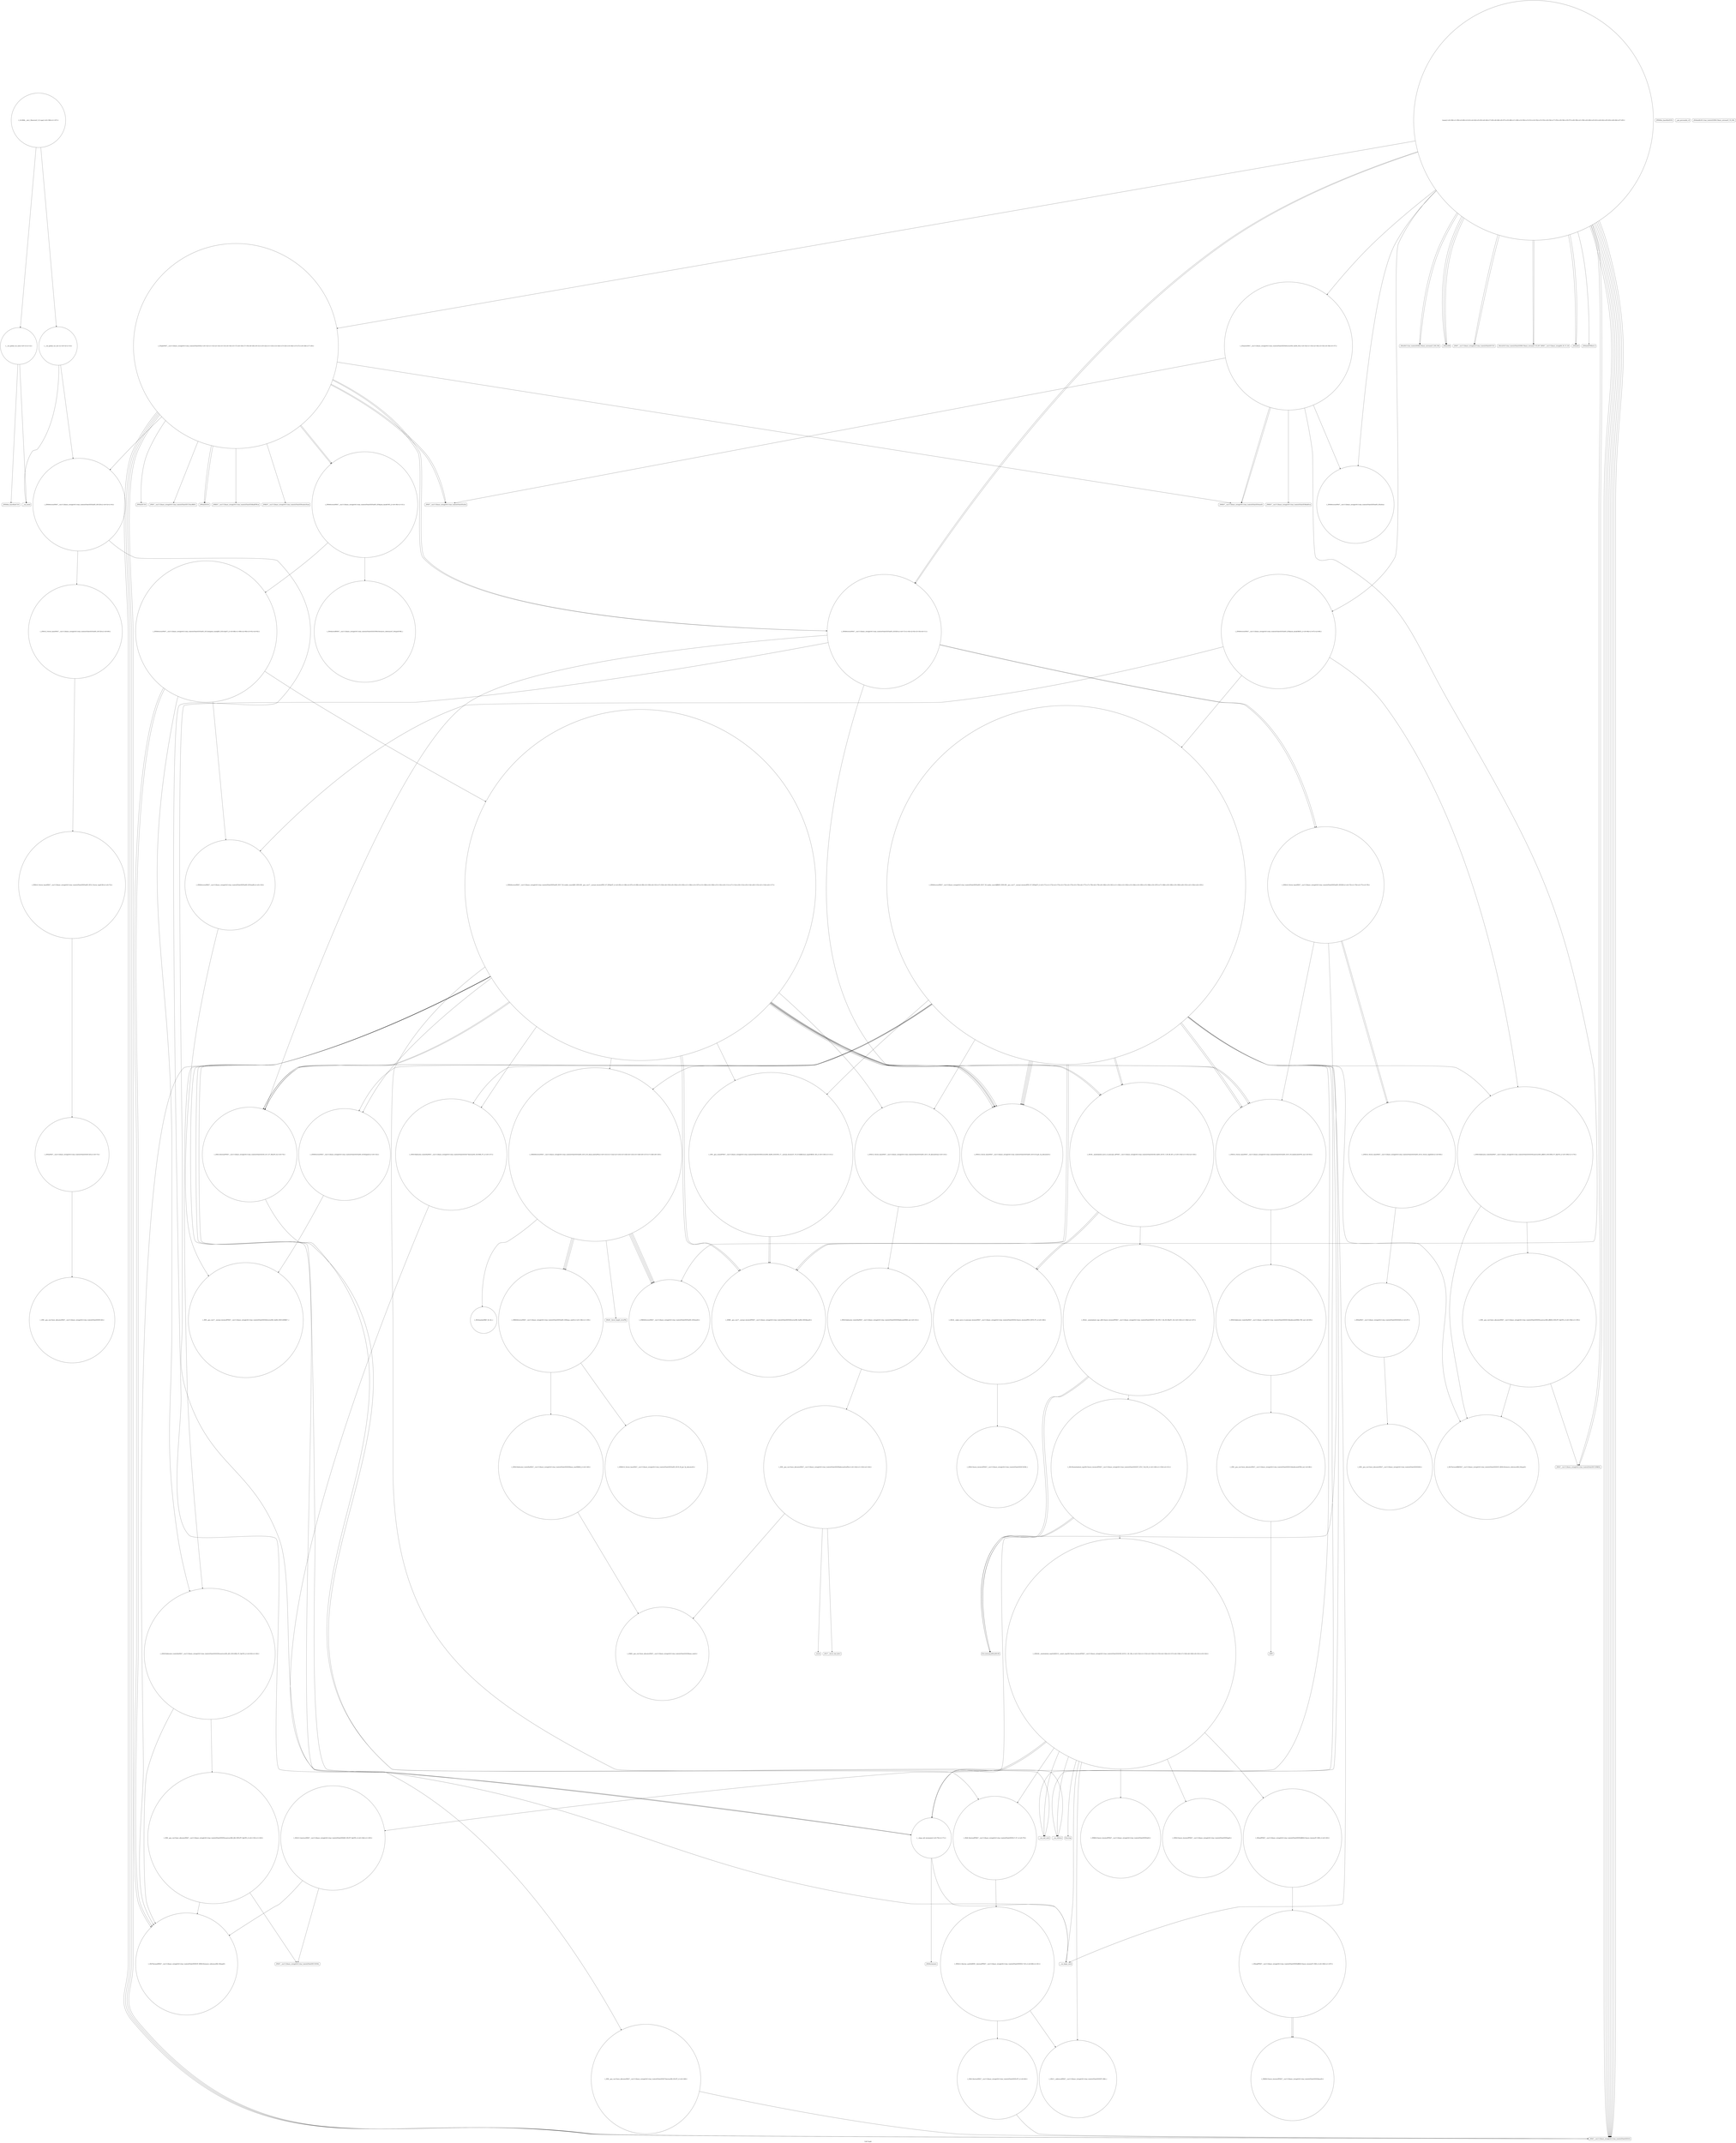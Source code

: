 digraph "Call Graph" {
	label="Call Graph";

	Node0x55f2ba356830 [shape=record,shape=circle,label="{__cxx_global_var_init|{<s0>1|<s1>2}}"];
	Node0x55f2ba356830:s0 -> Node0x55f2ba3568b0[color=black];
	Node0x55f2ba356830:s1 -> Node0x55f2ba553060[color=black];
	Node0x55f2ba556c00 [shape=record,shape=Mrecord,label="{llvm.trap}"];
	Node0x55f2ba553260 [shape=record,shape=circle,label="{_Z5splitNSt7__cxx1112basic_stringIcSt11char_traitsIcESaIcEEE|{<s0>12|<s1>13|<s2>14|<s3>15|<s4>16|<s5>17|<s6>18|<s7>19|<s8>20|<s9>21|<s10>22|<s11>23|<s12>24|<s13>25|<s14>26|<s15>27|<s16>28|<s17>29}}"];
	Node0x55f2ba553260:s0 -> Node0x55f2ba553160[color=black];
	Node0x55f2ba553260:s1 -> Node0x55f2ba5532e0[color=black];
	Node0x55f2ba553260:s2 -> Node0x55f2ba553360[color=black];
	Node0x55f2ba553260:s3 -> Node0x55f2ba553360[color=black];
	Node0x55f2ba553260:s4 -> Node0x55f2ba5534e0[color=black];
	Node0x55f2ba553260:s5 -> Node0x55f2ba553560[color=black];
	Node0x55f2ba553260:s6 -> Node0x55f2ba553460[color=black];
	Node0x55f2ba553260:s7 -> Node0x55f2ba5535e0[color=black];
	Node0x55f2ba553260:s8 -> Node0x55f2ba553660[color=black];
	Node0x55f2ba553260:s9 -> Node0x55f2ba5535e0[color=black];
	Node0x55f2ba553260:s10 -> Node0x55f2ba553660[color=black];
	Node0x55f2ba553260:s11 -> Node0x55f2ba5536e0[color=black];
	Node0x55f2ba553260:s12 -> Node0x55f2ba553760[color=black];
	Node0x55f2ba553260:s13 -> Node0x55f2ba553460[color=black];
	Node0x55f2ba553260:s14 -> Node0x55f2ba5535e0[color=black];
	Node0x55f2ba553260:s15 -> Node0x55f2ba5535e0[color=black];
	Node0x55f2ba553260:s16 -> Node0x55f2ba5531e0[color=black];
	Node0x55f2ba553260:s17 -> Node0x55f2ba5531e0[color=black];
	Node0x55f2ba554760 [shape=record,shape=circle,label="{_ZN9__gnu_cxx13new_allocatorINSt7__cxx1112basic_stringIcSt11char_traitsIcESaIcEEEE9constructIS6_JRKS6_EEEvPT_DpOT0_|{<s0>194|<s1>195}}"];
	Node0x55f2ba554760:s0 -> Node0x55f2ba5547e0[color=black];
	Node0x55f2ba554760:s1 -> Node0x55f2ba553c60[color=black];
	Node0x55f2ba5535e0 [shape=record,shape=Mrecord,label="{_ZNSt7__cxx1112basic_stringIcSt11char_traitsIcESaIcEED1Ev}"];
	Node0x55f2ba553960 [shape=record,shape=Mrecord,label="{_ZNKSt7__cxx1112basic_stringIcSt11char_traitsIcESaIcEE4findEcm}"];
	Node0x55f2ba553ce0 [shape=record,shape=Mrecord,label="{_ZStlsISt11char_traitsIcEERSt13basic_ostreamIcT_ES5_PKc}"];
	Node0x55f2ba554060 [shape=record,shape=Mrecord,label="{_ZSt9terminatev}"];
	Node0x55f2ba5543e0 [shape=record,shape=circle,label="{_ZSt8_DestroyIPNSt7__cxx1112basic_stringIcSt11char_traitsIcESaIcEEEEvT_S7_|{<s0>79}}"];
	Node0x55f2ba5543e0:s0 -> Node0x55f2ba554460[color=black];
	Node0x55f2ba555780 [shape=record,shape=circle,label="{_ZN9__gnu_cxx13new_allocatorINSt7__cxx1112basic_stringIcSt11char_traitsIcESaIcEEEE10deallocateEPS6_m|{<s0>86}}"];
	Node0x55f2ba555780:s0 -> Node0x55f2ba555800[color=black];
	Node0x55f2ba555b00 [shape=record,shape=circle,label="{_ZSt7forwardINSt7__cxx1112basic_stringIcSt11char_traitsIcESaIcEEEEOT_RNSt16remove_referenceIS6_E4typeE}"];
	Node0x55f2ba555e80 [shape=record,shape=circle,label="{_ZNSt6vectorINSt7__cxx1112basic_stringIcSt11char_traitsIcESaIcEEESaIS5_EE5beginEv|{<s0>132}}"];
	Node0x55f2ba555e80:s0 -> Node0x55f2ba556500[color=black];
	Node0x55f2ba556200 [shape=record,shape=circle,label="{_ZNKSt6vectorINSt7__cxx1112basic_stringIcSt11char_traitsIcESaIcEEESaIS5_EE8max_sizeEv|{<s0>138|<s1>139}}"];
	Node0x55f2ba556200:s0 -> Node0x55f2ba556400[color=black];
	Node0x55f2ba556200:s1 -> Node0x55f2ba556380[color=black];
	Node0x55f2ba556580 [shape=record,shape=circle,label="{_ZNSt16allocator_traitsISaINSt7__cxx1112basic_stringIcSt11char_traitsIcESaIcEEEEE8allocateERS6_m|{<s0>141}}"];
	Node0x55f2ba556580:s0 -> Node0x55f2ba556600[color=black];
	Node0x55f2ba556900 [shape=record,shape=Mrecord,label="{llvm.memcpy.p0i8.p0i8.i64}"];
	Node0x55f2ba3568b0 [shape=record,shape=Mrecord,label="{_ZNSt8ios_base4InitC1Ev}"];
	Node0x55f2ba556c80 [shape=record,shape=circle,label="{_ZSteqIPNSt7__cxx1112basic_stringIcSt11char_traitsIcESaIcEEEEbRKSt13move_iteratorIT_ESB_|{<s0>166|<s1>167}}"];
	Node0x55f2ba556c80:s0 -> Node0x55f2ba556d00[color=black];
	Node0x55f2ba556c80:s1 -> Node0x55f2ba556d00[color=black];
	Node0x55f2ba5532e0 [shape=record,shape=Mrecord,label="{_ZNKSt7__cxx1112basic_stringIcSt11char_traitsIcESaIcEE4sizeEv}"];
	Node0x55f2ba5547e0 [shape=record,shape=circle,label="{_ZSt7forwardIRKNSt7__cxx1112basic_stringIcSt11char_traitsIcESaIcEEEEOT_RNSt16remove_referenceIS8_E4typeE}"];
	Node0x55f2ba553660 [shape=record,shape=Mrecord,label="{_ZNSaIcED1Ev}"];
	Node0x55f2ba5539e0 [shape=record,shape=circle,label="{main|{<s0>38|<s1>39|<s2>40|<s3>41|<s4>42|<s5>43|<s6>44|<s7>45|<s8>46|<s9>47|<s10>48|<s11>49|<s12>50|<s13>51|<s14>52|<s15>53|<s16>54|<s17>55|<s18>56|<s19>57|<s20>58|<s21>59|<s22>60|<s23>61|<s24>62|<s25>63|<s26>64|<s27>65}}"];
	Node0x55f2ba5539e0:s0 -> Node0x55f2ba553a60[color=black];
	Node0x55f2ba5539e0:s1 -> Node0x55f2ba553a60[color=black];
	Node0x55f2ba5539e0:s2 -> Node0x55f2ba553a60[color=black];
	Node0x55f2ba5539e0:s3 -> Node0x55f2ba553ae0[color=black];
	Node0x55f2ba5539e0:s4 -> Node0x55f2ba553b60[color=black];
	Node0x55f2ba5539e0:s5 -> Node0x55f2ba553be0[color=black];
	Node0x55f2ba5539e0:s6 -> Node0x55f2ba5535e0[color=black];
	Node0x55f2ba5539e0:s7 -> Node0x55f2ba5535e0[color=black];
	Node0x55f2ba5539e0:s8 -> Node0x55f2ba553ae0[color=black];
	Node0x55f2ba5539e0:s9 -> Node0x55f2ba553b60[color=black];
	Node0x55f2ba5539e0:s10 -> Node0x55f2ba5538e0[color=black];
	Node0x55f2ba5539e0:s11 -> Node0x55f2ba553c60[color=black];
	Node0x55f2ba5539e0:s12 -> Node0x55f2ba553c60[color=black];
	Node0x55f2ba5539e0:s13 -> Node0x55f2ba553260[color=black];
	Node0x55f2ba5539e0:s14 -> Node0x55f2ba5537e0[color=black];
	Node0x55f2ba5539e0:s15 -> Node0x55f2ba5531e0[color=black];
	Node0x55f2ba5539e0:s16 -> Node0x55f2ba5535e0[color=black];
	Node0x55f2ba5539e0:s17 -> Node0x55f2ba5535e0[color=black];
	Node0x55f2ba5539e0:s18 -> Node0x55f2ba5531e0[color=black];
	Node0x55f2ba5539e0:s19 -> Node0x55f2ba5535e0[color=black];
	Node0x55f2ba5539e0:s20 -> Node0x55f2ba5535e0[color=black];
	Node0x55f2ba5539e0:s21 -> Node0x55f2ba553ce0[color=black];
	Node0x55f2ba5539e0:s22 -> Node0x55f2ba553d60[color=black];
	Node0x55f2ba5539e0:s23 -> Node0x55f2ba553ce0[color=black];
	Node0x55f2ba5539e0:s24 -> Node0x55f2ba553d60[color=black];
	Node0x55f2ba5539e0:s25 -> Node0x55f2ba553de0[color=black];
	Node0x55f2ba5539e0:s26 -> Node0x55f2ba5535e0[color=black];
	Node0x55f2ba5539e0:s27 -> Node0x55f2ba5535e0[color=black];
	Node0x55f2ba553d60 [shape=record,shape=Mrecord,label="{_ZNSolsEi}"];
	Node0x55f2ba5540e0 [shape=record,shape=circle,label="{_ZNSt12_Vector_baseINSt7__cxx1112basic_stringIcSt11char_traitsIcESaIcEEESaIS5_EE12_Vector_implC2Ev|{<s0>72}}"];
	Node0x55f2ba5540e0:s0 -> Node0x55f2ba554160[color=black];
	Node0x55f2ba554460 [shape=record,shape=circle,label="{_ZNSt12_Destroy_auxILb0EE9__destroyIPNSt7__cxx1112basic_stringIcSt11char_traitsIcESaIcEEEEEvT_S9_|{<s0>80|<s1>81}}"];
	Node0x55f2ba554460:s0 -> Node0x55f2ba554560[color=black];
	Node0x55f2ba554460:s1 -> Node0x55f2ba5544e0[color=black];
	Node0x55f2ba555800 [shape=record,shape=Mrecord,label="{_ZdlPv}"];
	Node0x55f2ba555b80 [shape=record,shape=circle,label="{_ZNSt6vectorINSt7__cxx1112basic_stringIcSt11char_traitsIcESaIcEEESaIS5_EE17_M_realloc_insertIJS5_EEEvN9__gnu_cxx17__normal_iteratorIPS5_S7_EEDpOT_|{<s0>95|<s1>96|<s2>97|<s3>98|<s4>99|<s5>100|<s6>101|<s7>102|<s8>103|<s9>104|<s10>105|<s11>106|<s12>107|<s13>108|<s14>109|<s15>110|<s16>111|<s17>112|<s18>113|<s19>114|<s20>115|<s21>116|<s22>117}}"];
	Node0x55f2ba555b80:s0 -> Node0x55f2ba555d80[color=black];
	Node0x55f2ba555b80:s1 -> Node0x55f2ba555e80[color=black];
	Node0x55f2ba555b80:s2 -> Node0x55f2ba555e00[color=black];
	Node0x55f2ba555b80:s3 -> Node0x55f2ba555f00[color=black];
	Node0x55f2ba555b80:s4 -> Node0x55f2ba555b00[color=black];
	Node0x55f2ba555b80:s5 -> Node0x55f2ba555a80[color=black];
	Node0x55f2ba555b80:s6 -> Node0x55f2ba556000[color=black];
	Node0x55f2ba555b80:s7 -> Node0x55f2ba5542e0[color=black];
	Node0x55f2ba555b80:s8 -> Node0x55f2ba555f80[color=black];
	Node0x55f2ba555b80:s9 -> Node0x55f2ba556000[color=black];
	Node0x55f2ba555b80:s10 -> Node0x55f2ba5542e0[color=black];
	Node0x55f2ba555b80:s11 -> Node0x55f2ba555f80[color=black];
	Node0x55f2ba555b80:s12 -> Node0x55f2ba553fe0[color=black];
	Node0x55f2ba555b80:s13 -> Node0x55f2ba556080[color=black];
	Node0x55f2ba555b80:s14 -> Node0x55f2ba556180[color=black];
	Node0x55f2ba555b80:s15 -> Node0x55f2ba5542e0[color=black];
	Node0x55f2ba555b80:s16 -> Node0x55f2ba554260[color=black];
	Node0x55f2ba555b80:s17 -> Node0x55f2ba5545e0[color=black];
	Node0x55f2ba555b80:s18 -> Node0x55f2ba556100[color=black];
	Node0x55f2ba555b80:s19 -> Node0x55f2ba5542e0[color=black];
	Node0x55f2ba555b80:s20 -> Node0x55f2ba554260[color=black];
	Node0x55f2ba555b80:s21 -> Node0x55f2ba5545e0[color=black];
	Node0x55f2ba555b80:s22 -> Node0x55f2ba553f60[color=black];
	Node0x55f2ba555f00 [shape=record,shape=circle,label="{_ZNSt12_Vector_baseINSt7__cxx1112basic_stringIcSt11char_traitsIcESaIcEEESaIS5_EE11_M_allocateEm|{<s0>133}}"];
	Node0x55f2ba555f00:s0 -> Node0x55f2ba556580[color=black];
	Node0x55f2ba556280 [shape=record,shape=Mrecord,label="{_ZSt20__throw_length_errorPKc}"];
	Node0x55f2ba556600 [shape=record,shape=circle,label="{_ZN9__gnu_cxx13new_allocatorINSt7__cxx1112basic_stringIcSt11char_traitsIcESaIcEEEE8allocateEmPKv|{<s0>142|<s1>143|<s2>144}}"];
	Node0x55f2ba556600:s0 -> Node0x55f2ba556480[color=black];
	Node0x55f2ba556600:s1 -> Node0x55f2ba556680[color=black];
	Node0x55f2ba556600:s2 -> Node0x55f2ba556700[color=black];
	Node0x55f2ba556980 [shape=record,shape=circle,label="{_ZNSt20__uninitialized_copyILb0EE13__uninit_copyISt13move_iteratorIPNSt7__cxx1112basic_stringIcSt11char_traitsIcESaIcEEEES9_EET0_T_SC_SB_|{<s0>152|<s1>153|<s2>154|<s3>155|<s4>156|<s5>157|<s6>158|<s7>159|<s8>160|<s9>161|<s10>162}}"];
	Node0x55f2ba556980:s0 -> Node0x55f2ba556a00[color=black];
	Node0x55f2ba556980:s1 -> Node0x55f2ba554560[color=black];
	Node0x55f2ba556980:s2 -> Node0x55f2ba556b00[color=black];
	Node0x55f2ba556980:s3 -> Node0x55f2ba556a80[color=black];
	Node0x55f2ba556980:s4 -> Node0x55f2ba556b80[color=black];
	Node0x55f2ba556980:s5 -> Node0x55f2ba553fe0[color=black];
	Node0x55f2ba556980:s6 -> Node0x55f2ba5543e0[color=black];
	Node0x55f2ba556980:s7 -> Node0x55f2ba556100[color=black];
	Node0x55f2ba556980:s8 -> Node0x55f2ba556180[color=black];
	Node0x55f2ba556980:s9 -> Node0x55f2ba556c00[color=black];
	Node0x55f2ba556980:s10 -> Node0x55f2ba553f60[color=black];
	Node0x55f2ba552fe0 [shape=record,shape=Mrecord,label="{_ZNSt8ios_base4InitD1Ev}"];
	Node0x55f2ba556d00 [shape=record,shape=circle,label="{_ZNKSt13move_iteratorIPNSt7__cxx1112basic_stringIcSt11char_traitsIcESaIcEEEE4baseEv}"];
	Node0x55f2ba553360 [shape=record,shape=Mrecord,label="{_ZNSt7__cxx1112basic_stringIcSt11char_traitsIcESaIcEEixEm}"];
	Node0x55f2ba554860 [shape=record,shape=circle,label="{_GLOBAL__sub_I_MauricioC_0_0.cpp|{<s0>196|<s1>197}}"];
	Node0x55f2ba554860:s0 -> Node0x55f2ba356830[color=black];
	Node0x55f2ba554860:s1 -> Node0x55f2ba5530e0[color=black];
	Node0x55f2ba5536e0 [shape=record,shape=Mrecord,label="{_ZNKSt7__cxx1112basic_stringIcSt11char_traitsIcESaIcEE4findEPKcm}"];
	Node0x55f2ba553a60 [shape=record,shape=Mrecord,label="{_ZNSirsERi}"];
	Node0x55f2ba553de0 [shape=record,shape=Mrecord,label="{_ZNSolsEPFRSoS_E}"];
	Node0x55f2ba554160 [shape=record,shape=circle,label="{_ZNSaINSt7__cxx1112basic_stringIcSt11char_traitsIcESaIcEEEEC2Ev|{<s0>73}}"];
	Node0x55f2ba554160:s0 -> Node0x55f2ba5541e0[color=black];
	Node0x55f2ba5544e0 [shape=record,shape=circle,label="{_ZSt8_DestroyINSt7__cxx1112basic_stringIcSt11char_traitsIcESaIcEEEEvPT_|{<s0>82}}"];
	Node0x55f2ba5544e0:s0 -> Node0x55f2ba5535e0[color=black];
	Node0x55f2ba555880 [shape=record,shape=circle,label="{_ZNSaINSt7__cxx1112basic_stringIcSt11char_traitsIcESaIcEEEED2Ev|{<s0>87}}"];
	Node0x55f2ba555880:s0 -> Node0x55f2ba555900[color=black];
	Node0x55f2ba555c00 [shape=record,shape=circle,label="{_ZNSt6vectorINSt7__cxx1112basic_stringIcSt11char_traitsIcESaIcEEESaIS5_EE3endEv|{<s0>118}}"];
	Node0x55f2ba555c00:s0 -> Node0x55f2ba556500[color=black];
	Node0x55f2ba555f80 [shape=record,shape=circle,label="{_ZSt34__uninitialized_move_if_noexcept_aIPNSt7__cxx1112basic_stringIcSt11char_traitsIcESaIcEEES6_SaIS5_EET0_T_S9_S8_RT1_|{<s0>134|<s1>135|<s2>136}}"];
	Node0x55f2ba555f80:s0 -> Node0x55f2ba556800[color=black];
	Node0x55f2ba555f80:s1 -> Node0x55f2ba556800[color=black];
	Node0x55f2ba555f80:s2 -> Node0x55f2ba556780[color=black];
	Node0x55f2ba556300 [shape=record,shape=circle,label="{_ZSt3maxImERKT_S2_S2_}"];
	Node0x55f2ba556680 [shape=record,shape=Mrecord,label="{_ZSt17__throw_bad_allocv}"];
	Node0x55f2ba556a00 [shape=record,shape=circle,label="{_ZStneIPNSt7__cxx1112basic_stringIcSt11char_traitsIcESaIcEEEEbRKSt13move_iteratorIT_ESB_|{<s0>163}}"];
	Node0x55f2ba556a00:s0 -> Node0x55f2ba556c80[color=black];
	Node0x55f2ba553060 [shape=record,shape=Mrecord,label="{__cxa_atexit}"];
	Node0x55f2ba556d80 [shape=record,shape=circle,label="{_ZNSt13move_iteratorIPNSt7__cxx1112basic_stringIcSt11char_traitsIcESaIcEEEEC2ES6_}"];
	Node0x55f2ba5533e0 [shape=record,shape=Mrecord,label="{__gxx_personality_v0}"];
	Node0x55f2ba553760 [shape=record,shape=Mrecord,label="{_ZNKSt7__cxx1112basic_stringIcSt11char_traitsIcESaIcEE6substrEmm}"];
	Node0x55f2ba553ae0 [shape=record,shape=Mrecord,label="{_ZNSt7__cxx1112basic_stringIcSt11char_traitsIcESaIcEEC1Ev}"];
	Node0x55f2ba553e60 [shape=record,shape=Mrecord,label="{_ZSt4endlIcSt11char_traitsIcEERSt13basic_ostreamIT_T0_ES6_}"];
	Node0x55f2ba5541e0 [shape=record,shape=circle,label="{_ZN9__gnu_cxx13new_allocatorINSt7__cxx1112basic_stringIcSt11char_traitsIcESaIcEEEEC2Ev}"];
	Node0x55f2ba554560 [shape=record,shape=circle,label="{_ZSt11__addressofINSt7__cxx1112basic_stringIcSt11char_traitsIcESaIcEEEEPT_RS6_}"];
	Node0x55f2ba555900 [shape=record,shape=circle,label="{_ZN9__gnu_cxx13new_allocatorINSt7__cxx1112basic_stringIcSt11char_traitsIcESaIcEEEED2Ev}"];
	Node0x55f2ba555c80 [shape=record,shape=circle,label="{_ZN9__gnu_cxx13new_allocatorINSt7__cxx1112basic_stringIcSt11char_traitsIcESaIcEEEE9constructIS6_JS6_EEEvPT_DpOT0_|{<s0>119|<s1>120}}"];
	Node0x55f2ba555c80:s0 -> Node0x55f2ba555b00[color=black];
	Node0x55f2ba555c80:s1 -> Node0x55f2ba555d00[color=black];
	Node0x55f2ba556000 [shape=record,shape=circle,label="{_ZNK9__gnu_cxx17__normal_iteratorIPNSt7__cxx1112basic_stringIcSt11char_traitsIcESaIcEEESt6vectorIS6_SaIS6_EEE4baseEv}"];
	Node0x55f2ba556380 [shape=record,shape=circle,label="{_ZNSt16allocator_traitsISaINSt7__cxx1112basic_stringIcSt11char_traitsIcESaIcEEEEE8max_sizeERKS6_|{<s0>140}}"];
	Node0x55f2ba556380:s0 -> Node0x55f2ba556480[color=black];
	Node0x55f2ba556700 [shape=record,shape=Mrecord,label="{_Znwm}"];
	Node0x55f2ba556a80 [shape=record,shape=circle,label="{_ZSt10_ConstructINSt7__cxx1112basic_stringIcSt11char_traitsIcESaIcEEEJS5_EEvPT_DpOT0_|{<s0>164|<s1>165}}"];
	Node0x55f2ba556a80:s0 -> Node0x55f2ba555b00[color=black];
	Node0x55f2ba556a80:s1 -> Node0x55f2ba555d00[color=black];
	Node0x55f2ba5530e0 [shape=record,shape=circle,label="{__cxx_global_var_init.1|{<s0>3|<s1>4}}"];
	Node0x55f2ba5530e0:s0 -> Node0x55f2ba553160[color=black];
	Node0x55f2ba5530e0:s1 -> Node0x55f2ba553060[color=black];
	Node0x55f2ba556e00 [shape=record,shape=circle,label="{_ZN9__gnu_cxx13new_allocatorINSt7__cxx1112basic_stringIcSt11char_traitsIcESaIcEEEE7destroyIS6_EEvPT_|{<s0>168}}"];
	Node0x55f2ba556e00:s0 -> Node0x55f2ba5535e0[color=black];
	Node0x55f2ba553460 [shape=record,shape=circle,label="{_ZNSt6vectorINSt7__cxx1112basic_stringIcSt11char_traitsIcESaIcEEESaIS5_EE9push_backEOS5_|{<s0>30|<s1>31}}"];
	Node0x55f2ba553460:s0 -> Node0x55f2ba555a00[color=black];
	Node0x55f2ba553460:s1 -> Node0x55f2ba555980[color=black];
	Node0x55f2ba5537e0 [shape=record,shape=circle,label="{_Z5matchNSt7__cxx1112basic_stringIcSt11char_traitsIcESaIcEEESt6vectorIS4_SaIS4_EE|{<s0>32|<s1>33|<s2>34|<s3>35|<s4>36|<s5>37}}"];
	Node0x55f2ba5537e0:s0 -> Node0x55f2ba5532e0[color=black];
	Node0x55f2ba5537e0:s1 -> Node0x55f2ba553860[color=black];
	Node0x55f2ba5537e0:s2 -> Node0x55f2ba5532e0[color=black];
	Node0x55f2ba5537e0:s3 -> Node0x55f2ba5538e0[color=black];
	Node0x55f2ba5537e0:s4 -> Node0x55f2ba553360[color=black];
	Node0x55f2ba5537e0:s5 -> Node0x55f2ba553960[color=black];
	Node0x55f2ba553b60 [shape=record,shape=Mrecord,label="{_ZStrsIcSt11char_traitsIcESaIcEERSt13basic_istreamIT_T0_ES7_RNSt7__cxx1112basic_stringIS4_S5_T1_EE}"];
	Node0x55f2ba553ee0 [shape=record,shape=circle,label="{_ZNSt12_Vector_baseINSt7__cxx1112basic_stringIcSt11char_traitsIcESaIcEEESaIS5_EEC2Ev|{<s0>69}}"];
	Node0x55f2ba553ee0:s0 -> Node0x55f2ba5540e0[color=black];
	Node0x55f2ba554260 [shape=record,shape=circle,label="{_ZSt8_DestroyIPNSt7__cxx1112basic_stringIcSt11char_traitsIcESaIcEEES5_EvT_S7_RSaIT0_E|{<s0>74}}"];
	Node0x55f2ba554260:s0 -> Node0x55f2ba5543e0[color=black];
	Node0x55f2ba5545e0 [shape=record,shape=circle,label="{_ZNSt12_Vector_baseINSt7__cxx1112basic_stringIcSt11char_traitsIcESaIcEEESaIS5_EE13_M_deallocateEPS5_m|{<s0>83}}"];
	Node0x55f2ba5545e0:s0 -> Node0x55f2ba555700[color=black];
	Node0x55f2ba555980 [shape=record,shape=circle,label="{_ZNSt6vectorINSt7__cxx1112basic_stringIcSt11char_traitsIcESaIcEEESaIS5_EE12emplace_backIJS5_EEEvDpOT_|{<s0>88|<s1>89|<s2>90|<s3>91|<s4>92}}"];
	Node0x55f2ba555980:s0 -> Node0x55f2ba555b00[color=black];
	Node0x55f2ba555980:s1 -> Node0x55f2ba555a80[color=black];
	Node0x55f2ba555980:s2 -> Node0x55f2ba555c00[color=black];
	Node0x55f2ba555980:s3 -> Node0x55f2ba555b00[color=black];
	Node0x55f2ba555980:s4 -> Node0x55f2ba555b80[color=black];
	Node0x55f2ba555d00 [shape=record,shape=Mrecord,label="{_ZNSt7__cxx1112basic_stringIcSt11char_traitsIcESaIcEEC1EOS4_}"];
	Node0x55f2ba556080 [shape=record,shape=circle,label="{_ZNSt16allocator_traitsISaINSt7__cxx1112basic_stringIcSt11char_traitsIcESaIcEEEEE7destroyIS5_EEvRS6_PT_|{<s0>137}}"];
	Node0x55f2ba556080:s0 -> Node0x55f2ba556e00[color=black];
	Node0x55f2ba556400 [shape=record,shape=circle,label="{_ZNKSt12_Vector_baseINSt7__cxx1112basic_stringIcSt11char_traitsIcESaIcEEESaIS5_EE19_M_get_Tp_allocatorEv}"];
	Node0x55f2ba556780 [shape=record,shape=circle,label="{_ZSt22__uninitialized_copy_aISt13move_iteratorIPNSt7__cxx1112basic_stringIcSt11char_traitsIcESaIcEEEES7_S6_ET0_T_SA_S9_RSaIT1_E|{<s0>145|<s1>146|<s2>147}}"];
	Node0x55f2ba556780:s0 -> Node0x55f2ba556900[color=black];
	Node0x55f2ba556780:s1 -> Node0x55f2ba556900[color=black];
	Node0x55f2ba556780:s2 -> Node0x55f2ba556880[color=black];
	Node0x55f2ba556b00 [shape=record,shape=circle,label="{_ZNKSt13move_iteratorIPNSt7__cxx1112basic_stringIcSt11char_traitsIcESaIcEEEEdeEv}"];
	Node0x55f2ba553160 [shape=record,shape=circle,label="{_ZNSt6vectorINSt7__cxx1112basic_stringIcSt11char_traitsIcESaIcEEESaIS5_EEC2Ev|{<s0>5|<s1>6}}"];
	Node0x55f2ba553160:s0 -> Node0x55f2ba553ee0[color=black];
	Node0x55f2ba553160:s1 -> Node0x55f2ba553f60[color=black];
	Node0x55f2ba556e80 [shape=record,shape=circle,label="{_ZNSt16allocator_traitsISaINSt7__cxx1112basic_stringIcSt11char_traitsIcESaIcEEEEE9constructIS5_JRKS5_EEEvRS6_PT_DpOT0_|{<s0>169|<s1>170}}"];
	Node0x55f2ba556e80:s0 -> Node0x55f2ba5547e0[color=black];
	Node0x55f2ba556e80:s1 -> Node0x55f2ba554760[color=black];
	Node0x55f2ba5534e0 [shape=record,shape=Mrecord,label="{_ZNSaIcEC1Ev}"];
	Node0x55f2ba553860 [shape=record,shape=circle,label="{_ZNKSt6vectorINSt7__cxx1112basic_stringIcSt11char_traitsIcESaIcEEESaIS5_EE4sizeEv}"];
	Node0x55f2ba553be0 [shape=record,shape=circle,label="{_ZNSt6vectorINSt7__cxx1112basic_stringIcSt11char_traitsIcESaIcEEESaIS5_EE9push_backERKS5_|{<s0>66|<s1>67|<s2>68}}"];
	Node0x55f2ba553be0:s0 -> Node0x55f2ba556e80[color=black];
	Node0x55f2ba553be0:s1 -> Node0x55f2ba555c00[color=black];
	Node0x55f2ba553be0:s2 -> Node0x55f2ba5546e0[color=black];
	Node0x55f2ba553f60 [shape=record,shape=circle,label="{__clang_call_terminate|{<s0>70|<s1>71}}"];
	Node0x55f2ba553f60:s0 -> Node0x55f2ba553fe0[color=black];
	Node0x55f2ba553f60:s1 -> Node0x55f2ba554060[color=black];
	Node0x55f2ba5542e0 [shape=record,shape=circle,label="{_ZNSt12_Vector_baseINSt7__cxx1112basic_stringIcSt11char_traitsIcESaIcEEESaIS5_EE19_M_get_Tp_allocatorEv}"];
	Node0x55f2ba554660 [shape=record,shape=circle,label="{_ZNSt12_Vector_baseINSt7__cxx1112basic_stringIcSt11char_traitsIcESaIcEEESaIS5_EE12_Vector_implD2Ev|{<s0>84}}"];
	Node0x55f2ba554660:s0 -> Node0x55f2ba555880[color=black];
	Node0x55f2ba555a00 [shape=record,shape=circle,label="{_ZSt4moveIRNSt7__cxx1112basic_stringIcSt11char_traitsIcESaIcEEEEONSt16remove_referenceIT_E4typeEOS8_}"];
	Node0x55f2ba555d80 [shape=record,shape=circle,label="{_ZNKSt6vectorINSt7__cxx1112basic_stringIcSt11char_traitsIcESaIcEEESaIS5_EE12_M_check_lenEmPKc|{<s0>121|<s1>122|<s2>123|<s3>124|<s4>125|<s5>126|<s6>127|<s7>128|<s8>129}}"];
	Node0x55f2ba555d80:s0 -> Node0x55f2ba556200[color=black];
	Node0x55f2ba555d80:s1 -> Node0x55f2ba553860[color=black];
	Node0x55f2ba555d80:s2 -> Node0x55f2ba556280[color=black];
	Node0x55f2ba555d80:s3 -> Node0x55f2ba553860[color=black];
	Node0x55f2ba555d80:s4 -> Node0x55f2ba553860[color=black];
	Node0x55f2ba555d80:s5 -> Node0x55f2ba556300[color=black];
	Node0x55f2ba555d80:s6 -> Node0x55f2ba553860[color=black];
	Node0x55f2ba555d80:s7 -> Node0x55f2ba556200[color=black];
	Node0x55f2ba555d80:s8 -> Node0x55f2ba556200[color=black];
	Node0x55f2ba556100 [shape=record,shape=Mrecord,label="{__cxa_rethrow}"];
	Node0x55f2ba556480 [shape=record,shape=circle,label="{_ZNK9__gnu_cxx13new_allocatorINSt7__cxx1112basic_stringIcSt11char_traitsIcESaIcEEEE8max_sizeEv}"];
	Node0x55f2ba556800 [shape=record,shape=circle,label="{_ZSt32__make_move_if_noexcept_iteratorINSt7__cxx1112basic_stringIcSt11char_traitsIcESaIcEEESt13move_iteratorIPS5_EET0_PT_|{<s0>148}}"];
	Node0x55f2ba556800:s0 -> Node0x55f2ba556d80[color=black];
	Node0x55f2ba556b80 [shape=record,shape=circle,label="{_ZNSt13move_iteratorIPNSt7__cxx1112basic_stringIcSt11char_traitsIcESaIcEEEEppEv}"];
	Node0x55f2ba5531e0 [shape=record,shape=circle,label="{_ZNSt6vectorINSt7__cxx1112basic_stringIcSt11char_traitsIcESaIcEEESaIS5_EED2Ev|{<s0>7|<s1>8|<s2>9|<s3>10|<s4>11}}"];
	Node0x55f2ba5531e0:s0 -> Node0x55f2ba5542e0[color=black];
	Node0x55f2ba5531e0:s1 -> Node0x55f2ba554260[color=black];
	Node0x55f2ba5531e0:s2 -> Node0x55f2ba554360[color=black];
	Node0x55f2ba5531e0:s3 -> Node0x55f2ba554360[color=black];
	Node0x55f2ba5531e0:s4 -> Node0x55f2ba553f60[color=black];
	Node0x55f2ba5546e0 [shape=record,shape=circle,label="{_ZNSt6vectorINSt7__cxx1112basic_stringIcSt11char_traitsIcESaIcEEESaIS5_EE17_M_realloc_insertIJRKS5_EEEvN9__gnu_cxx17__normal_iteratorIPS5_S7_EEDpOT_|{<s0>171|<s1>172|<s2>173|<s3>174|<s4>175|<s5>176|<s6>177|<s7>178|<s8>179|<s9>180|<s10>181|<s11>182|<s12>183|<s13>184|<s14>185|<s15>186|<s16>187|<s17>188|<s18>189|<s19>190|<s20>191|<s21>192|<s22>193}}"];
	Node0x55f2ba5546e0:s0 -> Node0x55f2ba555d80[color=black];
	Node0x55f2ba5546e0:s1 -> Node0x55f2ba555e80[color=black];
	Node0x55f2ba5546e0:s2 -> Node0x55f2ba555e00[color=black];
	Node0x55f2ba5546e0:s3 -> Node0x55f2ba555f00[color=black];
	Node0x55f2ba5546e0:s4 -> Node0x55f2ba5547e0[color=black];
	Node0x55f2ba5546e0:s5 -> Node0x55f2ba556e80[color=black];
	Node0x55f2ba5546e0:s6 -> Node0x55f2ba556000[color=black];
	Node0x55f2ba5546e0:s7 -> Node0x55f2ba5542e0[color=black];
	Node0x55f2ba5546e0:s8 -> Node0x55f2ba555f80[color=black];
	Node0x55f2ba5546e0:s9 -> Node0x55f2ba556000[color=black];
	Node0x55f2ba5546e0:s10 -> Node0x55f2ba5542e0[color=black];
	Node0x55f2ba5546e0:s11 -> Node0x55f2ba555f80[color=black];
	Node0x55f2ba5546e0:s12 -> Node0x55f2ba553fe0[color=black];
	Node0x55f2ba5546e0:s13 -> Node0x55f2ba556080[color=black];
	Node0x55f2ba5546e0:s14 -> Node0x55f2ba556180[color=black];
	Node0x55f2ba5546e0:s15 -> Node0x55f2ba5542e0[color=black];
	Node0x55f2ba5546e0:s16 -> Node0x55f2ba554260[color=black];
	Node0x55f2ba5546e0:s17 -> Node0x55f2ba5545e0[color=black];
	Node0x55f2ba5546e0:s18 -> Node0x55f2ba556100[color=black];
	Node0x55f2ba5546e0:s19 -> Node0x55f2ba5542e0[color=black];
	Node0x55f2ba5546e0:s20 -> Node0x55f2ba554260[color=black];
	Node0x55f2ba5546e0:s21 -> Node0x55f2ba5545e0[color=black];
	Node0x55f2ba5546e0:s22 -> Node0x55f2ba553f60[color=black];
	Node0x55f2ba553560 [shape=record,shape=Mrecord,label="{_ZNSt7__cxx1112basic_stringIcSt11char_traitsIcESaIcEEC1EmcRKS3_}"];
	Node0x55f2ba5538e0 [shape=record,shape=circle,label="{_ZNSt6vectorINSt7__cxx1112basic_stringIcSt11char_traitsIcESaIcEEESaIS5_EEixEm}"];
	Node0x55f2ba553c60 [shape=record,shape=Mrecord,label="{_ZNSt7__cxx1112basic_stringIcSt11char_traitsIcESaIcEEC1ERKS4_}"];
	Node0x55f2ba553fe0 [shape=record,shape=Mrecord,label="{__cxa_begin_catch}"];
	Node0x55f2ba554360 [shape=record,shape=circle,label="{_ZNSt12_Vector_baseINSt7__cxx1112basic_stringIcSt11char_traitsIcESaIcEEESaIS5_EED2Ev|{<s0>75|<s1>76|<s2>77|<s3>78}}"];
	Node0x55f2ba554360:s0 -> Node0x55f2ba5545e0[color=black];
	Node0x55f2ba554360:s1 -> Node0x55f2ba554660[color=black];
	Node0x55f2ba554360:s2 -> Node0x55f2ba554660[color=black];
	Node0x55f2ba554360:s3 -> Node0x55f2ba553f60[color=black];
	Node0x55f2ba555700 [shape=record,shape=circle,label="{_ZNSt16allocator_traitsISaINSt7__cxx1112basic_stringIcSt11char_traitsIcESaIcEEEEE10deallocateERS6_PS5_m|{<s0>85}}"];
	Node0x55f2ba555700:s0 -> Node0x55f2ba555780[color=black];
	Node0x55f2ba555a80 [shape=record,shape=circle,label="{_ZNSt16allocator_traitsISaINSt7__cxx1112basic_stringIcSt11char_traitsIcESaIcEEEEE9constructIS5_JS5_EEEvRS6_PT_DpOT0_|{<s0>93|<s1>94}}"];
	Node0x55f2ba555a80:s0 -> Node0x55f2ba555b00[color=black];
	Node0x55f2ba555a80:s1 -> Node0x55f2ba555c80[color=black];
	Node0x55f2ba555e00 [shape=record,shape=circle,label="{_ZN9__gnu_cxxmiIPNSt7__cxx1112basic_stringIcSt11char_traitsIcESaIcEEESt6vectorIS6_SaIS6_EEEENS_17__normal_iteratorIT_T0_E15difference_typeERKSE_SH_|{<s0>130|<s1>131}}"];
	Node0x55f2ba555e00:s0 -> Node0x55f2ba556000[color=black];
	Node0x55f2ba555e00:s1 -> Node0x55f2ba556000[color=black];
	Node0x55f2ba556180 [shape=record,shape=Mrecord,label="{__cxa_end_catch}"];
	Node0x55f2ba556500 [shape=record,shape=circle,label="{_ZN9__gnu_cxx17__normal_iteratorIPNSt7__cxx1112basic_stringIcSt11char_traitsIcESaIcEEESt6vectorIS6_SaIS6_EEEC2ERKS7_}"];
	Node0x55f2ba556880 [shape=record,shape=circle,label="{_ZSt18uninitialized_copyISt13move_iteratorIPNSt7__cxx1112basic_stringIcSt11char_traitsIcESaIcEEEES7_ET0_T_SA_S9_|{<s0>149|<s1>150|<s2>151}}"];
	Node0x55f2ba556880:s0 -> Node0x55f2ba556900[color=black];
	Node0x55f2ba556880:s1 -> Node0x55f2ba556900[color=black];
	Node0x55f2ba556880:s2 -> Node0x55f2ba556980[color=black];
}
